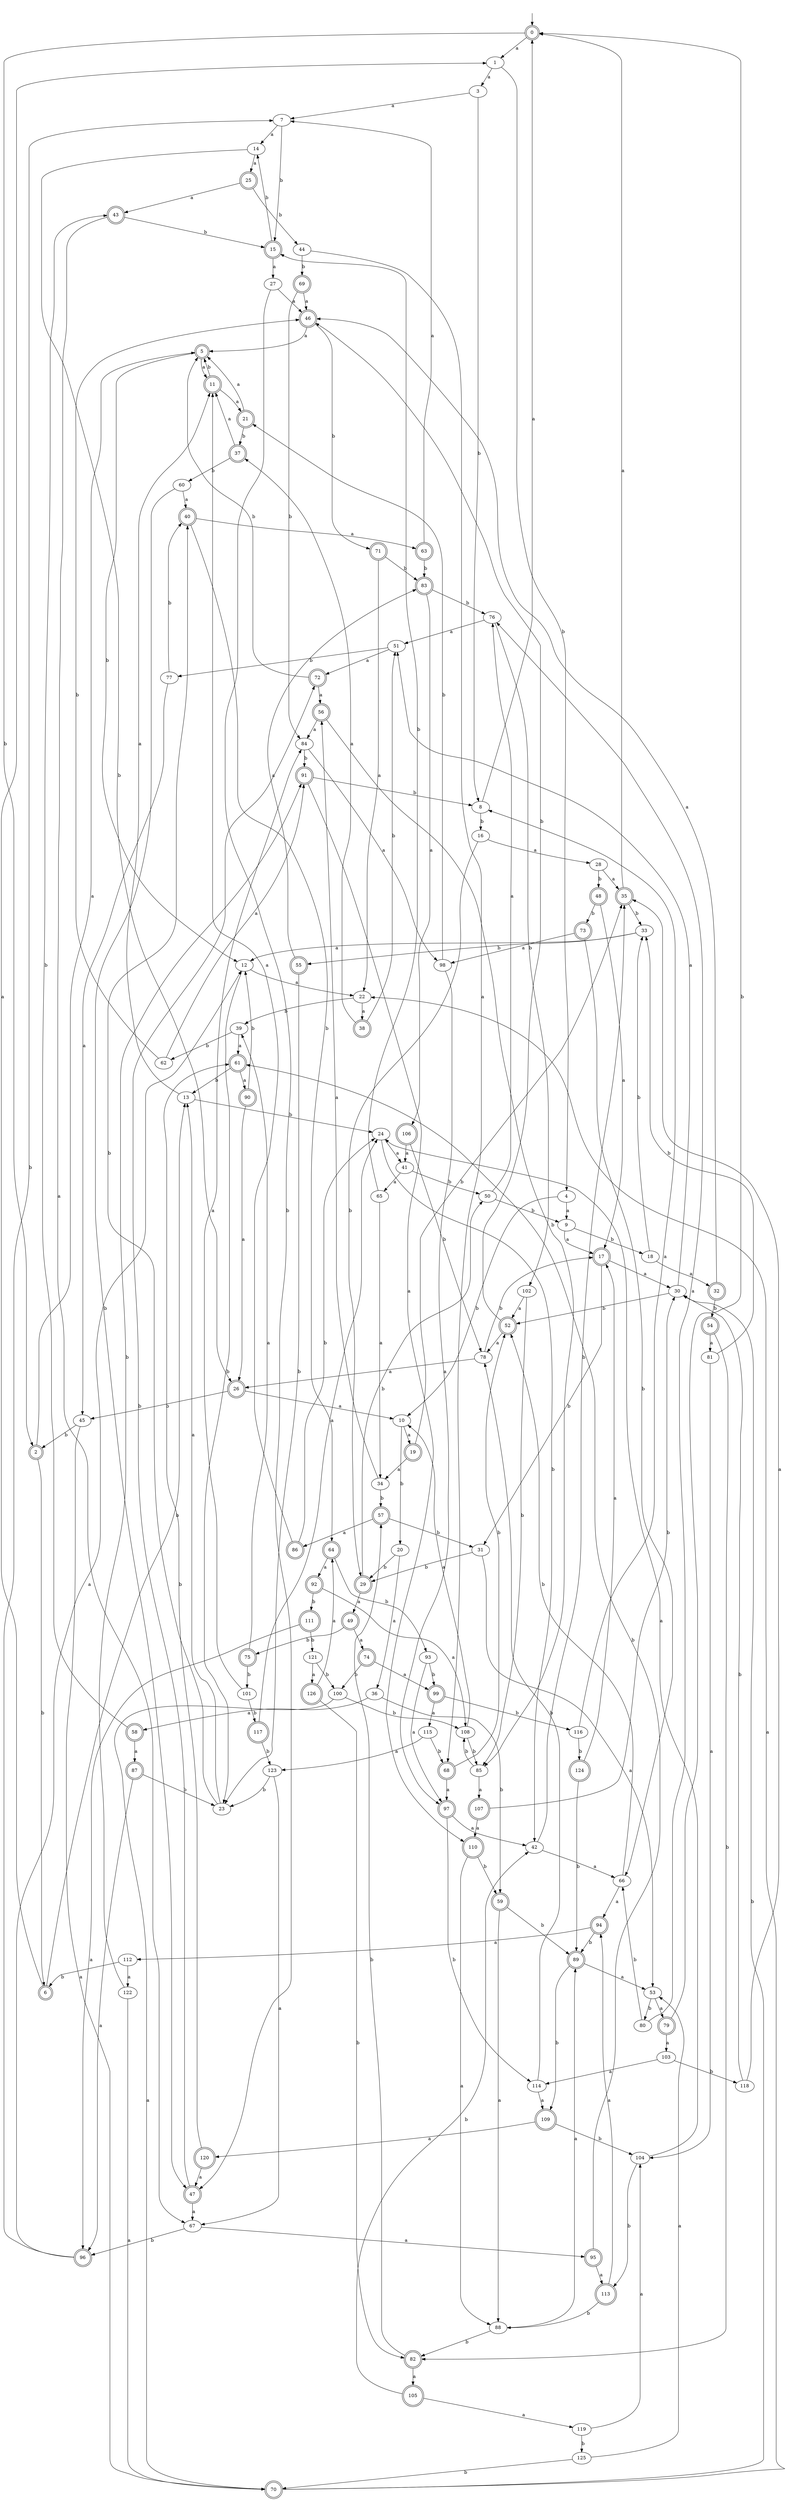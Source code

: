 digraph RandomDFA {
  __start0 [label="", shape=none];
  __start0 -> 0 [label=""];
  0 [shape=circle] [shape=doublecircle]
  0 -> 1 [label="a"]
  0 -> 2 [label="b"]
  1
  1 -> 3 [label="a"]
  1 -> 4 [label="b"]
  2 [shape=doublecircle]
  2 -> 5 [label="a"]
  2 -> 6 [label="b"]
  3
  3 -> 7 [label="a"]
  3 -> 8 [label="b"]
  4
  4 -> 9 [label="a"]
  4 -> 10 [label="b"]
  5 [shape=doublecircle]
  5 -> 11 [label="a"]
  5 -> 12 [label="b"]
  6 [shape=doublecircle]
  6 -> 1 [label="a"]
  6 -> 13 [label="b"]
  7
  7 -> 14 [label="a"]
  7 -> 15 [label="b"]
  8
  8 -> 0 [label="a"]
  8 -> 16 [label="b"]
  9
  9 -> 17 [label="a"]
  9 -> 18 [label="b"]
  10
  10 -> 19 [label="a"]
  10 -> 20 [label="b"]
  11 [shape=doublecircle]
  11 -> 21 [label="a"]
  11 -> 5 [label="b"]
  12
  12 -> 22 [label="a"]
  12 -> 23 [label="b"]
  13
  13 -> 11 [label="a"]
  13 -> 24 [label="b"]
  14
  14 -> 25 [label="a"]
  14 -> 26 [label="b"]
  15 [shape=doublecircle]
  15 -> 27 [label="a"]
  15 -> 14 [label="b"]
  16
  16 -> 28 [label="a"]
  16 -> 29 [label="b"]
  17 [shape=doublecircle]
  17 -> 30 [label="a"]
  17 -> 31 [label="b"]
  18
  18 -> 32 [label="a"]
  18 -> 33 [label="b"]
  19 [shape=doublecircle]
  19 -> 34 [label="a"]
  19 -> 35 [label="b"]
  20
  20 -> 36 [label="a"]
  20 -> 29 [label="b"]
  21 [shape=doublecircle]
  21 -> 5 [label="a"]
  21 -> 37 [label="b"]
  22
  22 -> 38 [label="a"]
  22 -> 39 [label="b"]
  23
  23 -> 13 [label="a"]
  23 -> 40 [label="b"]
  24
  24 -> 41 [label="a"]
  24 -> 42 [label="b"]
  25 [shape=doublecircle]
  25 -> 43 [label="a"]
  25 -> 44 [label="b"]
  26 [shape=doublecircle]
  26 -> 10 [label="a"]
  26 -> 45 [label="b"]
  27
  27 -> 46 [label="a"]
  27 -> 47 [label="b"]
  28
  28 -> 35 [label="a"]
  28 -> 48 [label="b"]
  29 [shape=doublecircle]
  29 -> 49 [label="a"]
  29 -> 50 [label="b"]
  30
  30 -> 51 [label="a"]
  30 -> 52 [label="b"]
  31
  31 -> 53 [label="a"]
  31 -> 29 [label="b"]
  32 [shape=doublecircle]
  32 -> 46 [label="a"]
  32 -> 54 [label="b"]
  33
  33 -> 12 [label="a"]
  33 -> 55 [label="b"]
  34
  34 -> 56 [label="a"]
  34 -> 57 [label="b"]
  35 [shape=doublecircle]
  35 -> 0 [label="a"]
  35 -> 33 [label="b"]
  36
  36 -> 58 [label="a"]
  36 -> 59 [label="b"]
  37 [shape=doublecircle]
  37 -> 11 [label="a"]
  37 -> 60 [label="b"]
  38 [shape=doublecircle]
  38 -> 37 [label="a"]
  38 -> 51 [label="b"]
  39
  39 -> 61 [label="a"]
  39 -> 62 [label="b"]
  40 [shape=doublecircle]
  40 -> 63 [label="a"]
  40 -> 64 [label="b"]
  41
  41 -> 65 [label="a"]
  41 -> 50 [label="b"]
  42
  42 -> 66 [label="a"]
  42 -> 35 [label="b"]
  43 [shape=doublecircle]
  43 -> 67 [label="a"]
  43 -> 15 [label="b"]
  44
  44 -> 68 [label="a"]
  44 -> 69 [label="b"]
  45
  45 -> 70 [label="a"]
  45 -> 2 [label="b"]
  46 [shape=doublecircle]
  46 -> 5 [label="a"]
  46 -> 71 [label="b"]
  47 [shape=doublecircle]
  47 -> 67 [label="a"]
  47 -> 72 [label="b"]
  48 [shape=doublecircle]
  48 -> 17 [label="a"]
  48 -> 73 [label="b"]
  49 [shape=doublecircle]
  49 -> 74 [label="a"]
  49 -> 75 [label="b"]
  50
  50 -> 76 [label="a"]
  50 -> 9 [label="b"]
  51
  51 -> 72 [label="a"]
  51 -> 77 [label="b"]
  52 [shape=doublecircle]
  52 -> 78 [label="a"]
  52 -> 46 [label="b"]
  53
  53 -> 79 [label="a"]
  53 -> 80 [label="b"]
  54 [shape=doublecircle]
  54 -> 81 [label="a"]
  54 -> 82 [label="b"]
  55 [shape=doublecircle]
  55 -> 83 [label="a"]
  55 -> 23 [label="b"]
  56 [shape=doublecircle]
  56 -> 84 [label="a"]
  56 -> 85 [label="b"]
  57 [shape=doublecircle]
  57 -> 86 [label="a"]
  57 -> 31 [label="b"]
  58 [shape=doublecircle]
  58 -> 87 [label="a"]
  58 -> 43 [label="b"]
  59 [shape=doublecircle]
  59 -> 88 [label="a"]
  59 -> 89 [label="b"]
  60
  60 -> 40 [label="a"]
  60 -> 47 [label="b"]
  61 [shape=doublecircle]
  61 -> 90 [label="a"]
  61 -> 13 [label="b"]
  62
  62 -> 91 [label="a"]
  62 -> 46 [label="b"]
  63 [shape=doublecircle]
  63 -> 7 [label="a"]
  63 -> 83 [label="b"]
  64 [shape=doublecircle]
  64 -> 92 [label="a"]
  64 -> 93 [label="b"]
  65
  65 -> 34 [label="a"]
  65 -> 15 [label="b"]
  66
  66 -> 94 [label="a"]
  66 -> 52 [label="b"]
  67
  67 -> 95 [label="a"]
  67 -> 96 [label="b"]
  68 [shape=doublecircle]
  68 -> 97 [label="a"]
  68 -> 52 [label="b"]
  69 [shape=doublecircle]
  69 -> 46 [label="a"]
  69 -> 84 [label="b"]
  70 [shape=doublecircle]
  70 -> 22 [label="a"]
  70 -> 30 [label="b"]
  71 [shape=doublecircle]
  71 -> 22 [label="a"]
  71 -> 83 [label="b"]
  72 [shape=doublecircle]
  72 -> 56 [label="a"]
  72 -> 5 [label="b"]
  73 [shape=doublecircle]
  73 -> 98 [label="a"]
  73 -> 66 [label="b"]
  74 [shape=doublecircle]
  74 -> 99 [label="a"]
  74 -> 100 [label="b"]
  75 [shape=doublecircle]
  75 -> 39 [label="a"]
  75 -> 101 [label="b"]
  76
  76 -> 51 [label="a"]
  76 -> 102 [label="b"]
  77
  77 -> 45 [label="a"]
  77 -> 40 [label="b"]
  78
  78 -> 26 [label="a"]
  78 -> 17 [label="b"]
  79 [shape=doublecircle]
  79 -> 103 [label="a"]
  79 -> 0 [label="b"]
  80
  80 -> 76 [label="a"]
  80 -> 66 [label="b"]
  81
  81 -> 104 [label="a"]
  81 -> 33 [label="b"]
  82 [shape=doublecircle]
  82 -> 105 [label="a"]
  82 -> 57 [label="b"]
  83 [shape=doublecircle]
  83 -> 106 [label="a"]
  83 -> 76 [label="b"]
  84
  84 -> 98 [label="a"]
  84 -> 91 [label="b"]
  85
  85 -> 107 [label="a"]
  85 -> 108 [label="b"]
  86 [shape=doublecircle]
  86 -> 11 [label="a"]
  86 -> 24 [label="b"]
  87 [shape=doublecircle]
  87 -> 96 [label="a"]
  87 -> 23 [label="b"]
  88
  88 -> 89 [label="a"]
  88 -> 82 [label="b"]
  89 [shape=doublecircle]
  89 -> 53 [label="a"]
  89 -> 109 [label="b"]
  90 [shape=doublecircle]
  90 -> 26 [label="a"]
  90 -> 12 [label="b"]
  91 [shape=doublecircle]
  91 -> 110 [label="a"]
  91 -> 8 [label="b"]
  92 [shape=doublecircle]
  92 -> 108 [label="a"]
  92 -> 111 [label="b"]
  93
  93 -> 97 [label="a"]
  93 -> 99 [label="b"]
  94 [shape=doublecircle]
  94 -> 112 [label="a"]
  94 -> 89 [label="b"]
  95 [shape=doublecircle]
  95 -> 113 [label="a"]
  95 -> 61 [label="b"]
  96 [shape=doublecircle]
  96 -> 12 [label="a"]
  96 -> 7 [label="b"]
  97 [shape=doublecircle]
  97 -> 42 [label="a"]
  97 -> 114 [label="b"]
  98
  98 -> 97 [label="a"]
  98 -> 21 [label="b"]
  99 [shape=doublecircle]
  99 -> 115 [label="a"]
  99 -> 116 [label="b"]
  100
  100 -> 70 [label="a"]
  100 -> 108 [label="b"]
  101
  101 -> 84 [label="a"]
  101 -> 117 [label="b"]
  102
  102 -> 52 [label="a"]
  102 -> 85 [label="b"]
  103
  103 -> 114 [label="a"]
  103 -> 118 [label="b"]
  104
  104 -> 24 [label="a"]
  104 -> 113 [label="b"]
  105 [shape=doublecircle]
  105 -> 119 [label="a"]
  105 -> 42 [label="b"]
  106 [shape=doublecircle]
  106 -> 41 [label="a"]
  106 -> 78 [label="b"]
  107 [shape=doublecircle]
  107 -> 110 [label="a"]
  107 -> 30 [label="b"]
  108
  108 -> 10 [label="a"]
  108 -> 85 [label="b"]
  109 [shape=doublecircle]
  109 -> 120 [label="a"]
  109 -> 104 [label="b"]
  110 [shape=doublecircle]
  110 -> 88 [label="a"]
  110 -> 59 [label="b"]
  111 [shape=doublecircle]
  111 -> 96 [label="a"]
  111 -> 121 [label="b"]
  112
  112 -> 122 [label="a"]
  112 -> 6 [label="b"]
  113 [shape=doublecircle]
  113 -> 94 [label="a"]
  113 -> 88 [label="b"]
  114
  114 -> 109 [label="a"]
  114 -> 78 [label="b"]
  115
  115 -> 123 [label="a"]
  115 -> 68 [label="b"]
  116
  116 -> 8 [label="a"]
  116 -> 124 [label="b"]
  117 [shape=doublecircle]
  117 -> 24 [label="a"]
  117 -> 123 [label="b"]
  118
  118 -> 35 [label="a"]
  118 -> 30 [label="b"]
  119
  119 -> 104 [label="a"]
  119 -> 125 [label="b"]
  120 [shape=doublecircle]
  120 -> 47 [label="a"]
  120 -> 61 [label="b"]
  121
  121 -> 126 [label="a"]
  121 -> 100 [label="b"]
  122
  122 -> 70 [label="a"]
  122 -> 91 [label="b"]
  123
  123 -> 67 [label="a"]
  123 -> 23 [label="b"]
  124 [shape=doublecircle]
  124 -> 17 [label="a"]
  124 -> 89 [label="b"]
  125
  125 -> 53 [label="a"]
  125 -> 70 [label="b"]
  126 [shape=doublecircle]
  126 -> 64 [label="a"]
  126 -> 82 [label="b"]
}

